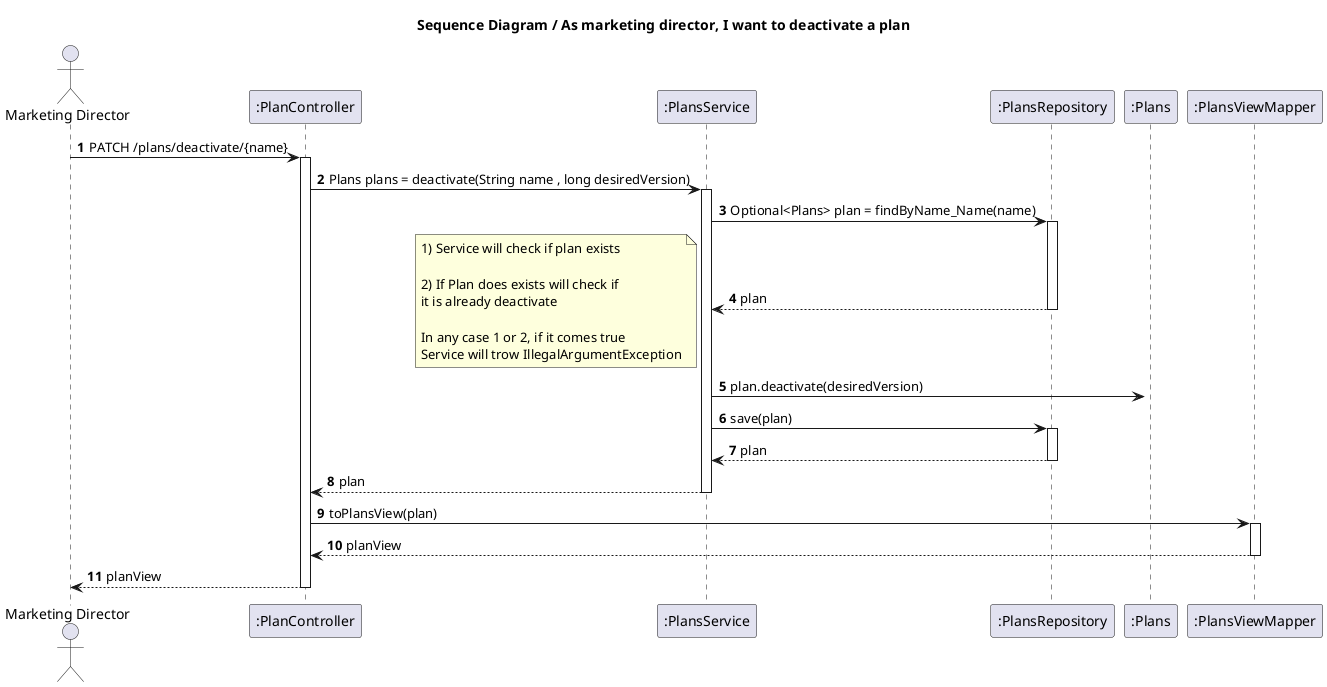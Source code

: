 @startuml
'https://plantuml.com/sequence-diagram
autoactivate on
autonumber
title Sequence Diagram / As marketing director, I want to deactivate a plan

autonumber

actor "Marketing Director" as Ac
participant ":PlanController" as Ctrl
participant ":PlansService" as Serv
participant ":PlansRepository" as Repo
participant ":Plans" as Plans
participant ":PlansViewMapper" as View

Ac -> Ctrl : PATCH /plans/deactivate/{name}
Ctrl -> Serv :Plans plans = deactivate(String name , long desiredVersion)
Serv -> Repo :Optional<Plans> plan = findByName_Name(name)
Repo --> Serv : plan
note left
1) Service will check if plan exists

2) If Plan does exists will check if
it is already deactivate

In any case 1 or 2, if it comes true
Service will trow IllegalArgumentException
end note
deactivate Plans
Serv -> Plans: plan.deactivate(desiredVersion)


Serv -> Repo: save(plan)
Repo --> Serv: plan
Serv --> Ctrl: plan
Ctrl ->View: toPlansView(plan)
View -->Ctrl: planView

Ac <-- Ctrl : planView

@enduml
